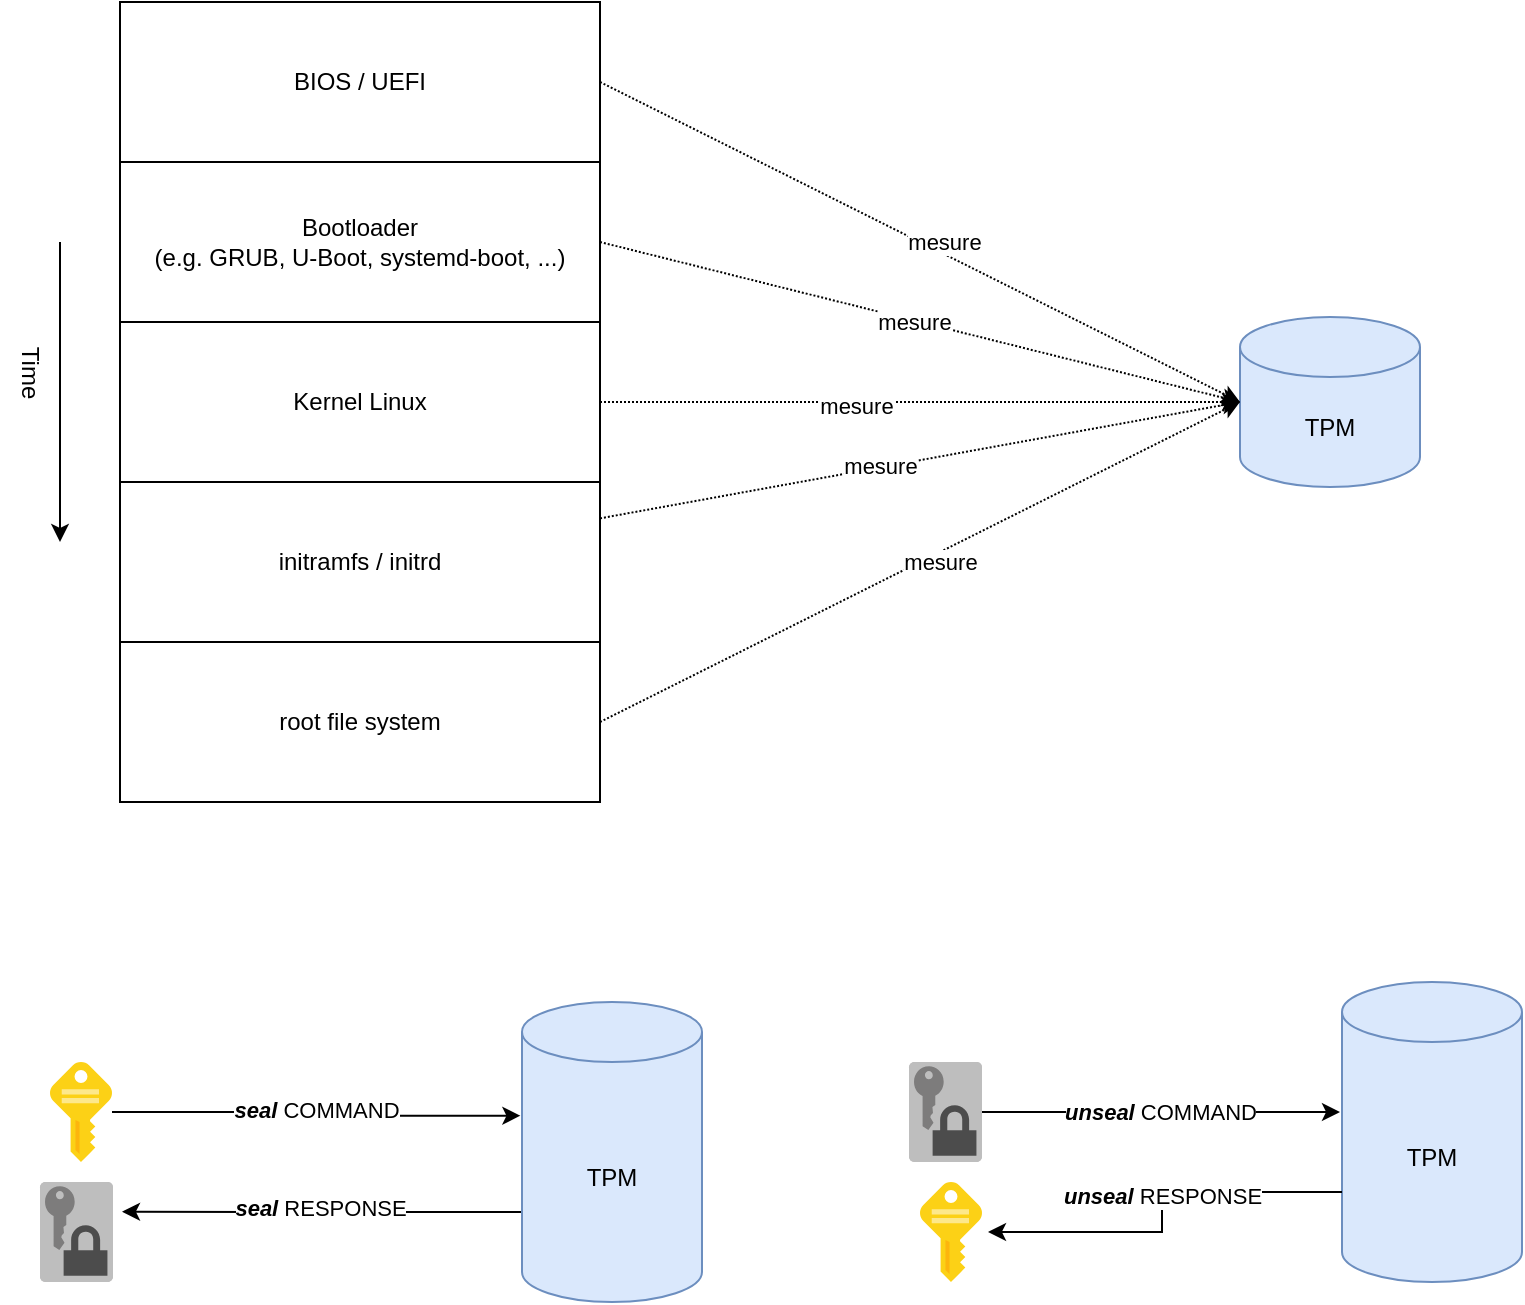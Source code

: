 <mxfile version="24.7.17">
  <diagram name="01-pill" id="8c2u56xgzhLP8R_SzQgs">
    <mxGraphModel dx="794" dy="498" grid="1" gridSize="10" guides="1" tooltips="1" connect="1" arrows="1" fold="1" page="1" pageScale="1" pageWidth="850" pageHeight="1100" background="#ffffff" math="0" shadow="0">
      <root>
        <mxCell id="0" />
        <mxCell id="1" parent="0" />
        <mxCell id="WEQdJV-AUOeDAUo7Pmyu-7" value="" style="group" parent="1" vertex="1" connectable="0">
          <mxGeometry x="90" y="80" width="240" height="400" as="geometry" />
        </mxCell>
        <mxCell id="WEQdJV-AUOeDAUo7Pmyu-1" value="" style="rounded=0;whiteSpace=wrap;html=1;" parent="WEQdJV-AUOeDAUo7Pmyu-7" vertex="1">
          <mxGeometry width="240" height="400" as="geometry" />
        </mxCell>
        <mxCell id="WEQdJV-AUOeDAUo7Pmyu-2" value="BIOS / UEFI" style="rounded=0;whiteSpace=wrap;html=1;" parent="WEQdJV-AUOeDAUo7Pmyu-7" vertex="1">
          <mxGeometry width="240" height="80" as="geometry" />
        </mxCell>
        <mxCell id="WEQdJV-AUOeDAUo7Pmyu-3" value="Bootloader&lt;div&gt;(e.g. GRUB, U-Boot, systemd-boot, ...)&lt;/div&gt;" style="rounded=0;whiteSpace=wrap;html=1;" parent="WEQdJV-AUOeDAUo7Pmyu-7" vertex="1">
          <mxGeometry y="80" width="240" height="80" as="geometry" />
        </mxCell>
        <mxCell id="WEQdJV-AUOeDAUo7Pmyu-4" value="Kernel Linux" style="rounded=0;whiteSpace=wrap;html=1;" parent="WEQdJV-AUOeDAUo7Pmyu-7" vertex="1">
          <mxGeometry y="160" width="240" height="80" as="geometry" />
        </mxCell>
        <mxCell id="WEQdJV-AUOeDAUo7Pmyu-5" value="initramfs / initrd" style="rounded=0;whiteSpace=wrap;html=1;" parent="WEQdJV-AUOeDAUo7Pmyu-7" vertex="1">
          <mxGeometry y="240" width="240" height="80" as="geometry" />
        </mxCell>
        <mxCell id="WEQdJV-AUOeDAUo7Pmyu-6" value="root file system" style="rounded=0;whiteSpace=wrap;html=1;" parent="WEQdJV-AUOeDAUo7Pmyu-7" vertex="1">
          <mxGeometry y="320" width="240" height="80" as="geometry" />
        </mxCell>
        <mxCell id="WEQdJV-AUOeDAUo7Pmyu-8" value="" style="endArrow=classic;html=1;rounded=0;" parent="1" edge="1">
          <mxGeometry width="50" height="50" relative="1" as="geometry">
            <mxPoint x="60" y="200" as="sourcePoint" />
            <mxPoint x="60" y="350" as="targetPoint" />
            <Array as="points">
              <mxPoint x="60" y="270" />
            </Array>
          </mxGeometry>
        </mxCell>
        <mxCell id="WEQdJV-AUOeDAUo7Pmyu-9" value="Time" style="text;html=1;align=center;verticalAlign=middle;resizable=0;points=[];autosize=1;strokeColor=none;fillColor=none;rotation=90;" parent="1" vertex="1">
          <mxGeometry x="20" y="250" width="50" height="30" as="geometry" />
        </mxCell>
        <mxCell id="WEQdJV-AUOeDAUo7Pmyu-10" value="TPM" style="shape=cylinder3;whiteSpace=wrap;html=1;boundedLbl=1;backgroundOutline=1;size=15;fillColor=#dae8fc;strokeColor=#6c8ebf;" parent="1" vertex="1">
          <mxGeometry x="650" y="237.5" width="90" height="85" as="geometry" />
        </mxCell>
        <mxCell id="WEQdJV-AUOeDAUo7Pmyu-11" style="rounded=0;orthogonalLoop=1;jettySize=auto;html=1;exitX=1;exitY=0.5;exitDx=0;exitDy=0;entryX=0;entryY=0.5;entryDx=0;entryDy=0;entryPerimeter=0;dashed=1;dashPattern=1 1;" parent="1" source="WEQdJV-AUOeDAUo7Pmyu-2" target="WEQdJV-AUOeDAUo7Pmyu-10" edge="1">
          <mxGeometry relative="1" as="geometry" />
        </mxCell>
        <mxCell id="WEQdJV-AUOeDAUo7Pmyu-22" value="mesure" style="edgeLabel;html=1;align=center;verticalAlign=middle;resizable=0;points=[];" parent="WEQdJV-AUOeDAUo7Pmyu-11" vertex="1" connectable="0">
          <mxGeometry x="0.08" y="-1" relative="1" as="geometry">
            <mxPoint y="-7" as="offset" />
          </mxGeometry>
        </mxCell>
        <mxCell id="WEQdJV-AUOeDAUo7Pmyu-12" style="rounded=0;orthogonalLoop=1;jettySize=auto;html=1;exitX=1;exitY=0.5;exitDx=0;exitDy=0;dashed=1;dashPattern=1 1;" parent="1" source="WEQdJV-AUOeDAUo7Pmyu-3" edge="1">
          <mxGeometry relative="1" as="geometry">
            <mxPoint x="650" y="280" as="targetPoint" />
          </mxGeometry>
        </mxCell>
        <mxCell id="WEQdJV-AUOeDAUo7Pmyu-21" value="mesure" style="edgeLabel;html=1;align=center;verticalAlign=middle;resizable=0;points=[];" parent="WEQdJV-AUOeDAUo7Pmyu-12" vertex="1" connectable="0">
          <mxGeometry x="-0.021" y="-1" relative="1" as="geometry">
            <mxPoint as="offset" />
          </mxGeometry>
        </mxCell>
        <mxCell id="WEQdJV-AUOeDAUo7Pmyu-13" style="rounded=0;orthogonalLoop=1;jettySize=auto;html=1;entryX=0;entryY=0.5;entryDx=0;entryDy=0;entryPerimeter=0;dashed=1;dashPattern=1 1;" parent="1" source="WEQdJV-AUOeDAUo7Pmyu-4" target="WEQdJV-AUOeDAUo7Pmyu-10" edge="1">
          <mxGeometry relative="1" as="geometry" />
        </mxCell>
        <mxCell id="WEQdJV-AUOeDAUo7Pmyu-20" value="mesure" style="edgeLabel;html=1;align=center;verticalAlign=middle;resizable=0;points=[];" parent="WEQdJV-AUOeDAUo7Pmyu-13" vertex="1" connectable="0">
          <mxGeometry x="-0.203" y="-2" relative="1" as="geometry">
            <mxPoint as="offset" />
          </mxGeometry>
        </mxCell>
        <mxCell id="WEQdJV-AUOeDAUo7Pmyu-14" style="rounded=0;orthogonalLoop=1;jettySize=auto;html=1;entryX=0;entryY=0.5;entryDx=0;entryDy=0;entryPerimeter=0;dashed=1;dashPattern=1 1;" parent="1" source="WEQdJV-AUOeDAUo7Pmyu-5" target="WEQdJV-AUOeDAUo7Pmyu-10" edge="1">
          <mxGeometry relative="1" as="geometry" />
        </mxCell>
        <mxCell id="WEQdJV-AUOeDAUo7Pmyu-19" value="mesure" style="edgeLabel;html=1;align=center;verticalAlign=middle;resizable=0;points=[];" parent="WEQdJV-AUOeDAUo7Pmyu-14" vertex="1" connectable="0">
          <mxGeometry x="-0.127" y="1" relative="1" as="geometry">
            <mxPoint as="offset" />
          </mxGeometry>
        </mxCell>
        <mxCell id="WEQdJV-AUOeDAUo7Pmyu-15" style="rounded=0;orthogonalLoop=1;jettySize=auto;html=1;entryX=0;entryY=0.5;entryDx=0;entryDy=0;entryPerimeter=0;dashed=1;dashPattern=1 1;" parent="1" target="WEQdJV-AUOeDAUo7Pmyu-10" edge="1">
          <mxGeometry relative="1" as="geometry">
            <mxPoint x="330" y="440" as="sourcePoint" />
          </mxGeometry>
        </mxCell>
        <mxCell id="WEQdJV-AUOeDAUo7Pmyu-18" value="mesure" style="edgeLabel;html=1;align=center;verticalAlign=middle;resizable=0;points=[];" parent="WEQdJV-AUOeDAUo7Pmyu-15" vertex="1" connectable="0">
          <mxGeometry x="-0.102" relative="1" as="geometry">
            <mxPoint x="26" y="-8" as="offset" />
          </mxGeometry>
        </mxCell>
        <mxCell id="WEQdJV-AUOeDAUo7Pmyu-31" style="edgeStyle=orthogonalEdgeStyle;rounded=0;orthogonalLoop=1;jettySize=auto;html=1;entryX=-0.009;entryY=0.379;entryDx=0;entryDy=0;entryPerimeter=0;" parent="1" source="WEQdJV-AUOeDAUo7Pmyu-24" target="WEQdJV-AUOeDAUo7Pmyu-28" edge="1">
          <mxGeometry relative="1" as="geometry">
            <mxPoint x="281" y="610" as="targetPoint" />
          </mxGeometry>
        </mxCell>
        <mxCell id="WEQdJV-AUOeDAUo7Pmyu-32" value="&lt;b&gt;&lt;i&gt;seal&lt;/i&gt;&lt;/b&gt; COMMAND" style="edgeLabel;html=1;align=center;verticalAlign=middle;resizable=0;points=[];" parent="WEQdJV-AUOeDAUo7Pmyu-31" vertex="1" connectable="0">
          <mxGeometry x="-0.009" y="1" relative="1" as="geometry">
            <mxPoint as="offset" />
          </mxGeometry>
        </mxCell>
        <mxCell id="WEQdJV-AUOeDAUo7Pmyu-24" value="" style="image;sketch=0;aspect=fixed;html=1;points=[];align=center;fontSize=12;image=img/lib/mscae/Key.svg;" parent="1" vertex="1">
          <mxGeometry x="55" y="610" width="31" height="50" as="geometry" />
        </mxCell>
        <mxCell id="WEQdJV-AUOeDAUo7Pmyu-27" value="" style="outlineConnect=0;dashed=0;verticalLabelPosition=bottom;verticalAlign=top;align=center;html=1;shape=mxgraph.aws3.data_encryption_key;fillColor=#7D7C7C;gradientColor=none;" parent="1" vertex="1">
          <mxGeometry x="50" y="670" width="36.5" height="50" as="geometry" />
        </mxCell>
        <mxCell id="WEQdJV-AUOeDAUo7Pmyu-39" style="edgeStyle=orthogonalEdgeStyle;rounded=0;orthogonalLoop=1;jettySize=auto;html=1;exitX=0;exitY=0;exitDx=0;exitDy=105;exitPerimeter=0;" parent="1" source="WEQdJV-AUOeDAUo7Pmyu-28" edge="1">
          <mxGeometry relative="1" as="geometry">
            <mxPoint x="91" y="684.824" as="targetPoint" />
          </mxGeometry>
        </mxCell>
        <mxCell id="WEQdJV-AUOeDAUo7Pmyu-40" value="&lt;b&gt;&lt;i&gt;seal&lt;/i&gt;&lt;/b&gt; RESPONSE" style="edgeLabel;html=1;align=center;verticalAlign=middle;resizable=0;points=[];" parent="WEQdJV-AUOeDAUo7Pmyu-39" vertex="1" connectable="0">
          <mxGeometry x="0.116" y="-2" relative="1" as="geometry">
            <mxPoint x="10" as="offset" />
          </mxGeometry>
        </mxCell>
        <mxCell id="WEQdJV-AUOeDAUo7Pmyu-28" value="TPM" style="shape=cylinder3;whiteSpace=wrap;html=1;boundedLbl=1;backgroundOutline=1;size=15;fillColor=#dae8fc;strokeColor=#6c8ebf;" parent="1" vertex="1">
          <mxGeometry x="291" y="580" width="90" height="150" as="geometry" />
        </mxCell>
        <mxCell id="WEQdJV-AUOeDAUo7Pmyu-43" value="" style="image;sketch=0;aspect=fixed;html=1;points=[];align=center;fontSize=12;image=img/lib/mscae/Key.svg;" parent="1" vertex="1">
          <mxGeometry x="490" y="670" width="31" height="50" as="geometry" />
        </mxCell>
        <mxCell id="WEQdJV-AUOeDAUo7Pmyu-50" style="edgeStyle=orthogonalEdgeStyle;rounded=0;orthogonalLoop=1;jettySize=auto;html=1;" parent="1" source="WEQdJV-AUOeDAUo7Pmyu-44" edge="1">
          <mxGeometry relative="1" as="geometry">
            <mxPoint x="700.0" y="635" as="targetPoint" />
          </mxGeometry>
        </mxCell>
        <mxCell id="WEQdJV-AUOeDAUo7Pmyu-52" value="&lt;b&gt;&lt;i&gt;unseal&lt;/i&gt;&lt;/b&gt; COMMAND" style="edgeLabel;html=1;align=center;verticalAlign=middle;resizable=0;points=[];" parent="WEQdJV-AUOeDAUo7Pmyu-50" vertex="1" connectable="0">
          <mxGeometry x="-0.392" y="2" relative="1" as="geometry">
            <mxPoint x="34" y="2" as="offset" />
          </mxGeometry>
        </mxCell>
        <mxCell id="WEQdJV-AUOeDAUo7Pmyu-44" value="" style="outlineConnect=0;dashed=0;verticalLabelPosition=bottom;verticalAlign=top;align=center;html=1;shape=mxgraph.aws3.data_encryption_key;fillColor=#7D7C7C;gradientColor=none;" parent="1" vertex="1">
          <mxGeometry x="484.5" y="610" width="36.5" height="50" as="geometry" />
        </mxCell>
        <mxCell id="WEQdJV-AUOeDAUo7Pmyu-47" value="TPM" style="shape=cylinder3;whiteSpace=wrap;html=1;boundedLbl=1;backgroundOutline=1;size=15;fillColor=#dae8fc;strokeColor=#6c8ebf;" parent="1" vertex="1">
          <mxGeometry x="701" y="570" width="90" height="150" as="geometry" />
        </mxCell>
        <mxCell id="WEQdJV-AUOeDAUo7Pmyu-51" style="edgeStyle=orthogonalEdgeStyle;rounded=0;orthogonalLoop=1;jettySize=auto;html=1;exitX=0;exitY=0;exitDx=0;exitDy=105;exitPerimeter=0;entryX=1.097;entryY=0.499;entryDx=0;entryDy=0;entryPerimeter=0;" parent="1" source="WEQdJV-AUOeDAUo7Pmyu-47" target="WEQdJV-AUOeDAUo7Pmyu-43" edge="1">
          <mxGeometry relative="1" as="geometry" />
        </mxCell>
        <mxCell id="WEQdJV-AUOeDAUo7Pmyu-53" value="&lt;b&gt;&lt;i&gt;unseal&lt;/i&gt;&lt;/b&gt; RESPONSE" style="edgeLabel;html=1;align=center;verticalAlign=middle;resizable=0;points=[];" parent="WEQdJV-AUOeDAUo7Pmyu-51" vertex="1" connectable="0">
          <mxGeometry x="-0.065" relative="1" as="geometry">
            <mxPoint as="offset" />
          </mxGeometry>
        </mxCell>
      </root>
    </mxGraphModel>
  </diagram>
</mxfile>

